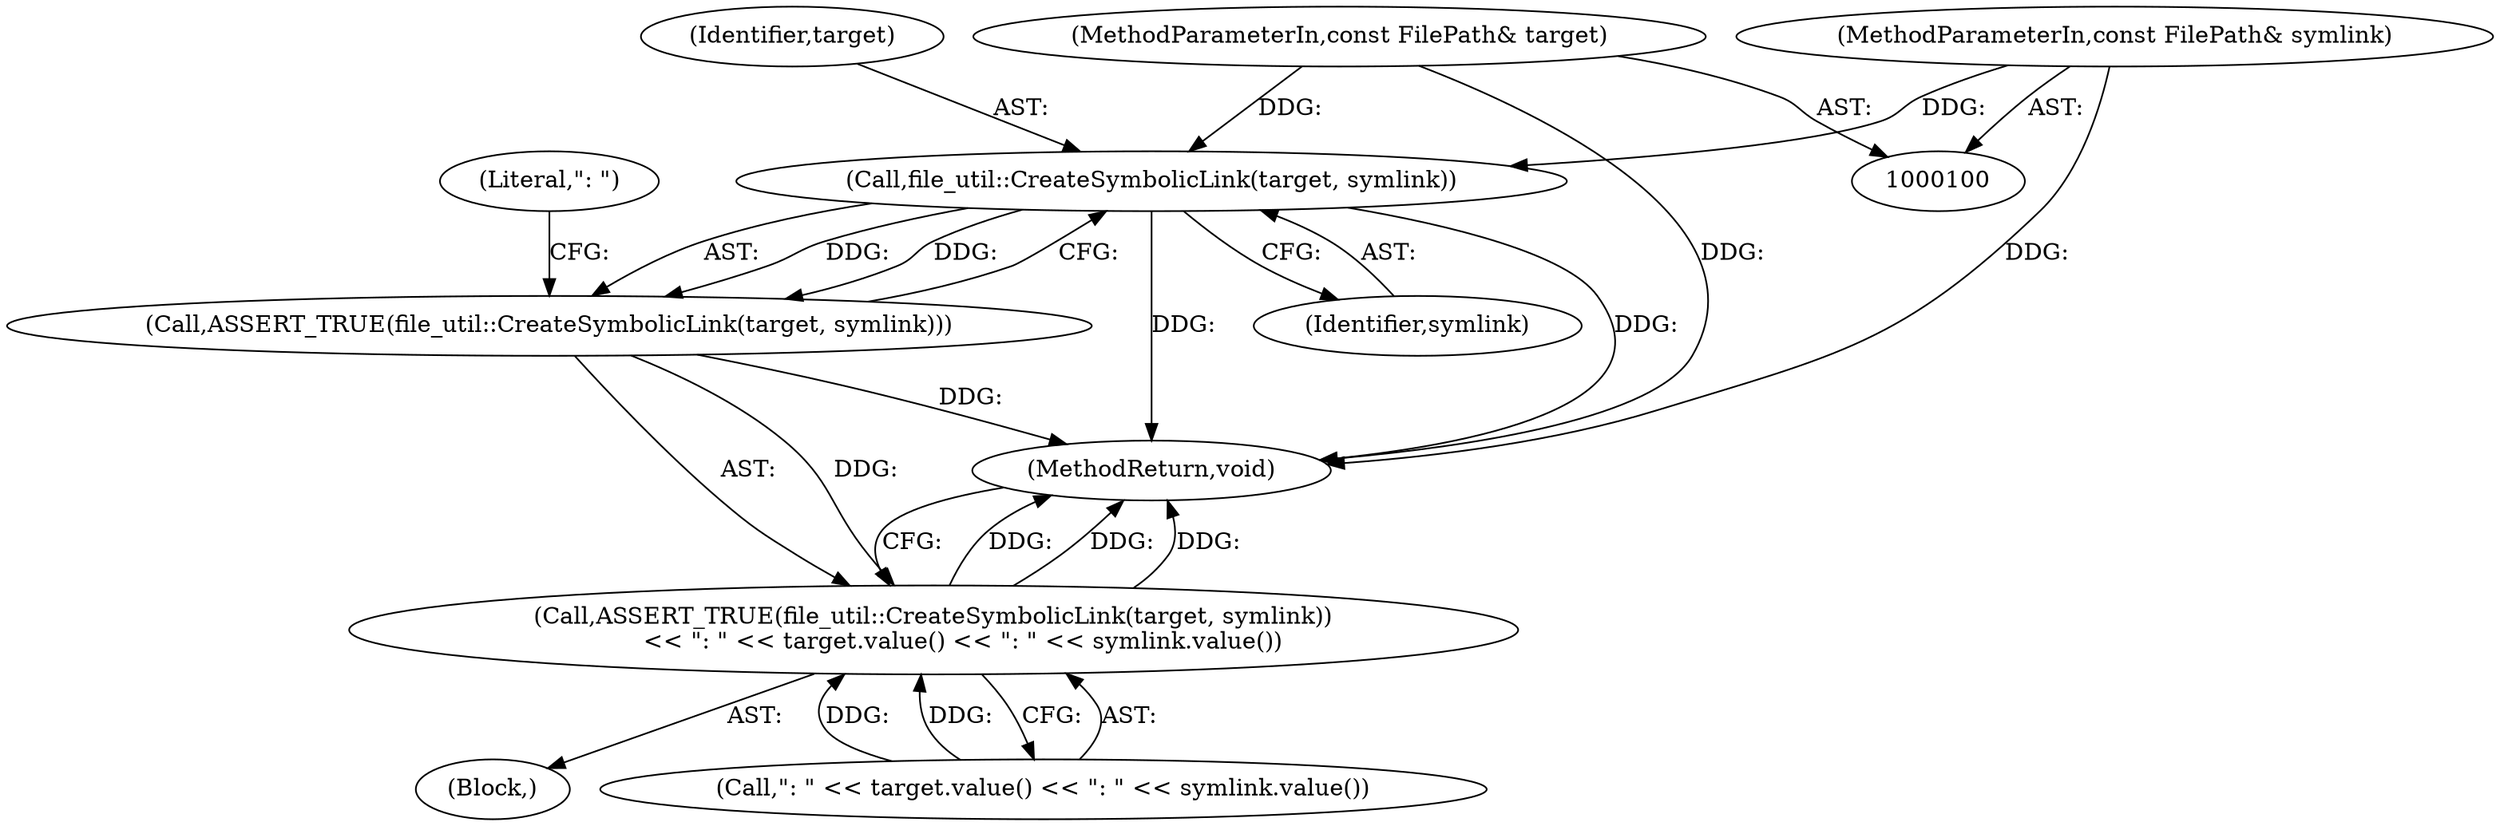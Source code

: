 digraph "1_Chrome_baef1ffd73db183ca50c854e1779ed7f6e5100a8_8@del" {
"1000106" [label="(Call,file_util::CreateSymbolicLink(target, symlink))"];
"1000101" [label="(MethodParameterIn,const FilePath& target)"];
"1000102" [label="(MethodParameterIn,const FilePath& symlink)"];
"1000105" [label="(Call,ASSERT_TRUE(file_util::CreateSymbolicLink(target, symlink)))"];
"1000104" [label="(Call,ASSERT_TRUE(file_util::CreateSymbolicLink(target, symlink))\n        << \": \" << target.value() << \": \" << symlink.value())"];
"1000102" [label="(MethodParameterIn,const FilePath& symlink)"];
"1000105" [label="(Call,ASSERT_TRUE(file_util::CreateSymbolicLink(target, symlink)))"];
"1000107" [label="(Identifier,target)"];
"1000106" [label="(Call,file_util::CreateSymbolicLink(target, symlink))"];
"1000103" [label="(Block,)"];
"1000108" [label="(Identifier,symlink)"];
"1000104" [label="(Call,ASSERT_TRUE(file_util::CreateSymbolicLink(target, symlink))\n        << \": \" << target.value() << \": \" << symlink.value())"];
"1000110" [label="(Literal,\": \")"];
"1000109" [label="(Call,\": \" << target.value() << \": \" << symlink.value())"];
"1000116" [label="(MethodReturn,void)"];
"1000101" [label="(MethodParameterIn,const FilePath& target)"];
"1000106" -> "1000105"  [label="AST: "];
"1000106" -> "1000108"  [label="CFG: "];
"1000107" -> "1000106"  [label="AST: "];
"1000108" -> "1000106"  [label="AST: "];
"1000105" -> "1000106"  [label="CFG: "];
"1000106" -> "1000116"  [label="DDG: "];
"1000106" -> "1000116"  [label="DDG: "];
"1000106" -> "1000105"  [label="DDG: "];
"1000106" -> "1000105"  [label="DDG: "];
"1000101" -> "1000106"  [label="DDG: "];
"1000102" -> "1000106"  [label="DDG: "];
"1000101" -> "1000100"  [label="AST: "];
"1000101" -> "1000116"  [label="DDG: "];
"1000102" -> "1000100"  [label="AST: "];
"1000102" -> "1000116"  [label="DDG: "];
"1000105" -> "1000104"  [label="AST: "];
"1000110" -> "1000105"  [label="CFG: "];
"1000105" -> "1000116"  [label="DDG: "];
"1000105" -> "1000104"  [label="DDG: "];
"1000104" -> "1000103"  [label="AST: "];
"1000104" -> "1000109"  [label="CFG: "];
"1000109" -> "1000104"  [label="AST: "];
"1000116" -> "1000104"  [label="CFG: "];
"1000104" -> "1000116"  [label="DDG: "];
"1000104" -> "1000116"  [label="DDG: "];
"1000104" -> "1000116"  [label="DDG: "];
"1000109" -> "1000104"  [label="DDG: "];
"1000109" -> "1000104"  [label="DDG: "];
}
